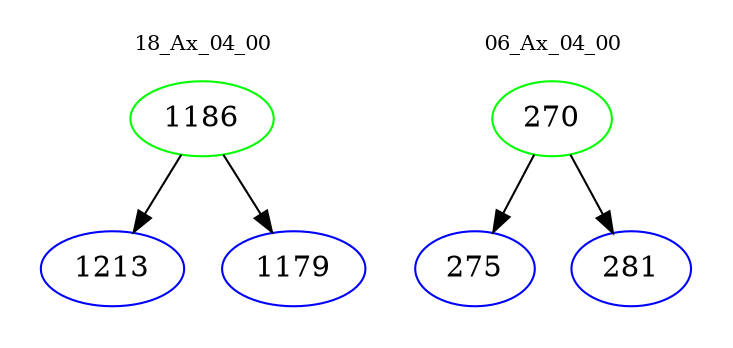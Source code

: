 digraph{
subgraph cluster_0 {
color = white
label = "18_Ax_04_00";
fontsize=10;
T0_1186 [label="1186", color="green"]
T0_1186 -> T0_1213 [color="black"]
T0_1213 [label="1213", color="blue"]
T0_1186 -> T0_1179 [color="black"]
T0_1179 [label="1179", color="blue"]
}
subgraph cluster_1 {
color = white
label = "06_Ax_04_00";
fontsize=10;
T1_270 [label="270", color="green"]
T1_270 -> T1_275 [color="black"]
T1_275 [label="275", color="blue"]
T1_270 -> T1_281 [color="black"]
T1_281 [label="281", color="blue"]
}
}
